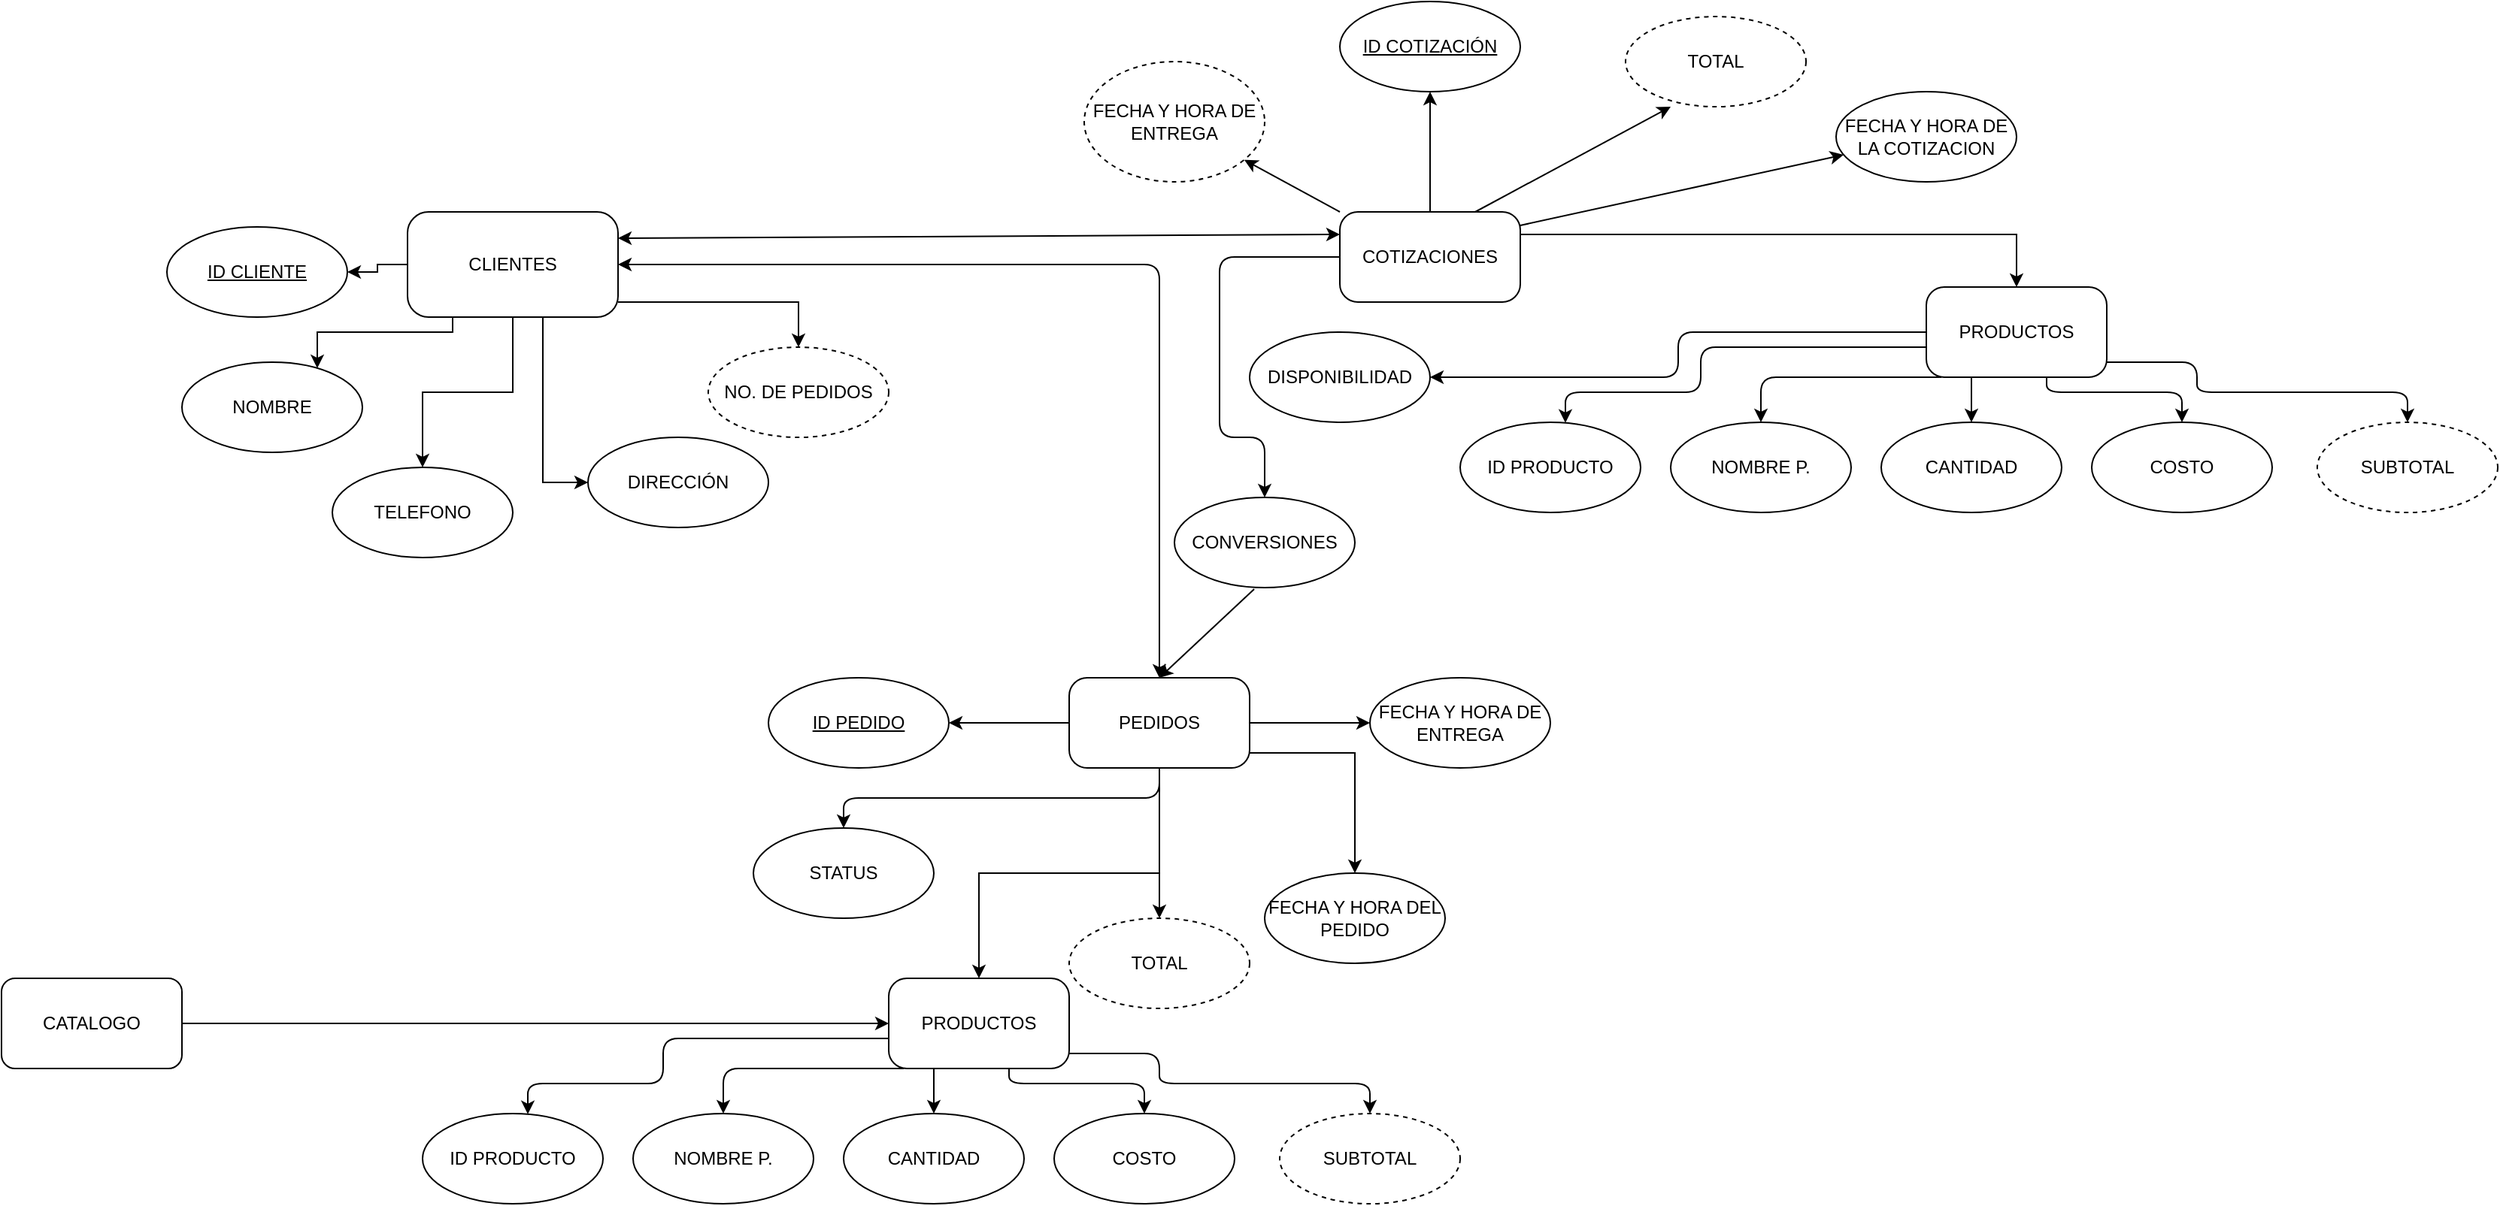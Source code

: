 <mxfile version="20.0.3" type="github">
  <diagram id="6HKOfY0stvO4wBqtCl6a" name="Page-1">
    <mxGraphModel dx="2249" dy="1969" grid="1" gridSize="10" guides="1" tooltips="1" connect="1" arrows="1" fold="1" page="1" pageScale="1" pageWidth="827" pageHeight="1169" math="0" shadow="0">
      <root>
        <mxCell id="0" />
        <mxCell id="1" parent="0" />
        <mxCell id="wt1IpO2e26Ng2IFVDibu-7" value="" style="edgeStyle=orthogonalEdgeStyle;rounded=0;orthogonalLoop=1;jettySize=auto;html=1;" edge="1" parent="1" source="wt1IpO2e26Ng2IFVDibu-1" target="wt1IpO2e26Ng2IFVDibu-6">
          <mxGeometry relative="1" as="geometry" />
        </mxCell>
        <mxCell id="wt1IpO2e26Ng2IFVDibu-9" value="" style="edgeStyle=orthogonalEdgeStyle;rounded=0;orthogonalLoop=1;jettySize=auto;html=1;" edge="1" parent="1" source="wt1IpO2e26Ng2IFVDibu-1" target="wt1IpO2e26Ng2IFVDibu-8">
          <mxGeometry relative="1" as="geometry">
            <Array as="points">
              <mxPoint x="180" y="110" />
              <mxPoint x="90" y="110" />
            </Array>
          </mxGeometry>
        </mxCell>
        <mxCell id="wt1IpO2e26Ng2IFVDibu-11" value="" style="edgeStyle=orthogonalEdgeStyle;rounded=0;orthogonalLoop=1;jettySize=auto;html=1;" edge="1" parent="1" source="wt1IpO2e26Ng2IFVDibu-1" target="wt1IpO2e26Ng2IFVDibu-10">
          <mxGeometry relative="1" as="geometry" />
        </mxCell>
        <mxCell id="wt1IpO2e26Ng2IFVDibu-14" value="" style="edgeStyle=orthogonalEdgeStyle;rounded=0;orthogonalLoop=1;jettySize=auto;html=1;" edge="1" parent="1" source="wt1IpO2e26Ng2IFVDibu-1" target="wt1IpO2e26Ng2IFVDibu-13">
          <mxGeometry relative="1" as="geometry">
            <Array as="points">
              <mxPoint x="240" y="210" />
            </Array>
          </mxGeometry>
        </mxCell>
        <mxCell id="wt1IpO2e26Ng2IFVDibu-16" value="" style="edgeStyle=orthogonalEdgeStyle;rounded=0;orthogonalLoop=1;jettySize=auto;html=1;" edge="1" parent="1" source="wt1IpO2e26Ng2IFVDibu-1" target="wt1IpO2e26Ng2IFVDibu-15">
          <mxGeometry relative="1" as="geometry">
            <Array as="points">
              <mxPoint x="410" y="90" />
            </Array>
          </mxGeometry>
        </mxCell>
        <mxCell id="wt1IpO2e26Ng2IFVDibu-17" style="edgeStyle=orthogonalEdgeStyle;rounded=0;orthogonalLoop=1;jettySize=auto;html=1;exitX=0.5;exitY=0;exitDx=0;exitDy=0;" edge="1" parent="1" source="wt1IpO2e26Ng2IFVDibu-1">
          <mxGeometry relative="1" as="geometry">
            <mxPoint x="220" y="40" as="targetPoint" />
          </mxGeometry>
        </mxCell>
        <mxCell id="wt1IpO2e26Ng2IFVDibu-1" value="CLIENTES" style="rounded=1;whiteSpace=wrap;html=1;arcSize=20;" vertex="1" parent="1">
          <mxGeometry x="150" y="30" width="140" height="70" as="geometry" />
        </mxCell>
        <mxCell id="wt1IpO2e26Ng2IFVDibu-19" value="" style="edgeStyle=orthogonalEdgeStyle;rounded=0;orthogonalLoop=1;jettySize=auto;html=1;" edge="1" parent="1" source="wt1IpO2e26Ng2IFVDibu-2" target="wt1IpO2e26Ng2IFVDibu-18">
          <mxGeometry relative="1" as="geometry" />
        </mxCell>
        <mxCell id="wt1IpO2e26Ng2IFVDibu-21" value="" style="edgeStyle=orthogonalEdgeStyle;rounded=0;orthogonalLoop=1;jettySize=auto;html=1;" edge="1" parent="1" source="wt1IpO2e26Ng2IFVDibu-2" target="wt1IpO2e26Ng2IFVDibu-20">
          <mxGeometry relative="1" as="geometry">
            <Array as="points">
              <mxPoint x="780" y="390" />
            </Array>
          </mxGeometry>
        </mxCell>
        <mxCell id="wt1IpO2e26Ng2IFVDibu-23" value="" style="edgeStyle=orthogonalEdgeStyle;rounded=0;orthogonalLoop=1;jettySize=auto;html=1;" edge="1" parent="1" source="wt1IpO2e26Ng2IFVDibu-2" target="wt1IpO2e26Ng2IFVDibu-22">
          <mxGeometry relative="1" as="geometry" />
        </mxCell>
        <mxCell id="wt1IpO2e26Ng2IFVDibu-27" value="" style="edgeStyle=orthogonalEdgeStyle;rounded=0;orthogonalLoop=1;jettySize=auto;html=1;" edge="1" parent="1" source="wt1IpO2e26Ng2IFVDibu-2" target="wt1IpO2e26Ng2IFVDibu-26">
          <mxGeometry relative="1" as="geometry" />
        </mxCell>
        <mxCell id="wt1IpO2e26Ng2IFVDibu-49" value="" style="edgeStyle=orthogonalEdgeStyle;rounded=1;jumpStyle=gap;orthogonalLoop=1;jettySize=auto;html=1;" edge="1" parent="1" source="wt1IpO2e26Ng2IFVDibu-2" target="wt1IpO2e26Ng2IFVDibu-48">
          <mxGeometry relative="1" as="geometry" />
        </mxCell>
        <mxCell id="wt1IpO2e26Ng2IFVDibu-52" value="" style="edgeStyle=orthogonalEdgeStyle;rounded=1;jumpStyle=gap;orthogonalLoop=1;jettySize=auto;html=1;" edge="1" parent="1" source="wt1IpO2e26Ng2IFVDibu-2" target="wt1IpO2e26Ng2IFVDibu-51">
          <mxGeometry relative="1" as="geometry">
            <Array as="points">
              <mxPoint x="650" y="420" />
              <mxPoint x="440" y="420" />
            </Array>
          </mxGeometry>
        </mxCell>
        <mxCell id="wt1IpO2e26Ng2IFVDibu-2" value="PEDIDOS" style="whiteSpace=wrap;html=1;rounded=1;arcSize=20;" vertex="1" parent="1">
          <mxGeometry x="590" y="340" width="120" height="60" as="geometry" />
        </mxCell>
        <mxCell id="wt1IpO2e26Ng2IFVDibu-6" value="&lt;u&gt;ID CLIENTE&lt;/u&gt;" style="ellipse;whiteSpace=wrap;html=1;rounded=1;arcSize=20;" vertex="1" parent="1">
          <mxGeometry x="-10" y="40" width="120" height="60" as="geometry" />
        </mxCell>
        <mxCell id="wt1IpO2e26Ng2IFVDibu-8" value="NOMBRE" style="ellipse;whiteSpace=wrap;html=1;rounded=1;arcSize=20;" vertex="1" parent="1">
          <mxGeometry y="130" width="120" height="60" as="geometry" />
        </mxCell>
        <mxCell id="wt1IpO2e26Ng2IFVDibu-10" value="TELEFONO" style="ellipse;whiteSpace=wrap;html=1;rounded=1;arcSize=20;" vertex="1" parent="1">
          <mxGeometry x="100" y="200" width="120" height="60" as="geometry" />
        </mxCell>
        <mxCell id="wt1IpO2e26Ng2IFVDibu-13" value="DIRECCIÓN" style="ellipse;whiteSpace=wrap;html=1;rounded=1;arcSize=20;" vertex="1" parent="1">
          <mxGeometry x="270" y="180" width="120" height="60" as="geometry" />
        </mxCell>
        <mxCell id="wt1IpO2e26Ng2IFVDibu-15" value="NO. DE PEDIDOS" style="ellipse;whiteSpace=wrap;html=1;rounded=1;arcSize=20;dashed=1;" vertex="1" parent="1">
          <mxGeometry x="350" y="120" width="120" height="60" as="geometry" />
        </mxCell>
        <mxCell id="wt1IpO2e26Ng2IFVDibu-18" value="&lt;u&gt;ID PEDIDO&lt;/u&gt;" style="ellipse;whiteSpace=wrap;html=1;rounded=1;arcSize=20;" vertex="1" parent="1">
          <mxGeometry x="390" y="340" width="120" height="60" as="geometry" />
        </mxCell>
        <mxCell id="wt1IpO2e26Ng2IFVDibu-20" value="FECHA Y HORA DEL PEDIDO" style="ellipse;whiteSpace=wrap;html=1;rounded=1;arcSize=20;" vertex="1" parent="1">
          <mxGeometry x="720" y="470" width="120" height="60" as="geometry" />
        </mxCell>
        <mxCell id="wt1IpO2e26Ng2IFVDibu-22" value="FECHA Y HORA DE ENTREGA" style="ellipse;whiteSpace=wrap;html=1;rounded=1;arcSize=20;" vertex="1" parent="1">
          <mxGeometry x="790" y="340" width="120" height="60" as="geometry" />
        </mxCell>
        <mxCell id="wt1IpO2e26Ng2IFVDibu-38" value="" style="edgeStyle=orthogonalEdgeStyle;rounded=1;jumpStyle=gap;orthogonalLoop=1;jettySize=auto;html=1;" edge="1" parent="1" source="wt1IpO2e26Ng2IFVDibu-26" target="wt1IpO2e26Ng2IFVDibu-37">
          <mxGeometry relative="1" as="geometry">
            <Array as="points">
              <mxPoint x="320" y="580" />
              <mxPoint x="320" y="610" />
              <mxPoint x="230" y="610" />
            </Array>
          </mxGeometry>
        </mxCell>
        <mxCell id="wt1IpO2e26Ng2IFVDibu-43" value="" style="edgeStyle=orthogonalEdgeStyle;rounded=1;jumpStyle=gap;orthogonalLoop=1;jettySize=auto;html=1;" edge="1" parent="1" source="wt1IpO2e26Ng2IFVDibu-26" target="wt1IpO2e26Ng2IFVDibu-42">
          <mxGeometry relative="1" as="geometry">
            <Array as="points">
              <mxPoint x="500" y="610" />
              <mxPoint x="500" y="610" />
            </Array>
          </mxGeometry>
        </mxCell>
        <mxCell id="wt1IpO2e26Ng2IFVDibu-45" value="" style="edgeStyle=orthogonalEdgeStyle;rounded=1;jumpStyle=gap;orthogonalLoop=1;jettySize=auto;html=1;" edge="1" parent="1" source="wt1IpO2e26Ng2IFVDibu-26" target="wt1IpO2e26Ng2IFVDibu-44">
          <mxGeometry relative="1" as="geometry">
            <Array as="points">
              <mxPoint x="550" y="610" />
              <mxPoint x="640" y="610" />
            </Array>
          </mxGeometry>
        </mxCell>
        <mxCell id="wt1IpO2e26Ng2IFVDibu-47" value="" style="edgeStyle=orthogonalEdgeStyle;rounded=1;jumpStyle=gap;orthogonalLoop=1;jettySize=auto;html=1;" edge="1" parent="1" source="wt1IpO2e26Ng2IFVDibu-26" target="wt1IpO2e26Ng2IFVDibu-46">
          <mxGeometry relative="1" as="geometry">
            <Array as="points">
              <mxPoint x="650" y="590" />
              <mxPoint x="650" y="610" />
              <mxPoint x="790" y="610" />
            </Array>
          </mxGeometry>
        </mxCell>
        <mxCell id="wt1IpO2e26Ng2IFVDibu-26" value="PRODUCTOS" style="whiteSpace=wrap;html=1;rounded=1;arcSize=20;" vertex="1" parent="1">
          <mxGeometry x="470" y="540" width="120" height="60" as="geometry" />
        </mxCell>
        <mxCell id="wt1IpO2e26Ng2IFVDibu-30" style="edgeStyle=orthogonalEdgeStyle;rounded=0;orthogonalLoop=1;jettySize=auto;html=1;exitX=1;exitY=0.5;exitDx=0;exitDy=0;" edge="1" parent="1" source="wt1IpO2e26Ng2IFVDibu-28" target="wt1IpO2e26Ng2IFVDibu-26">
          <mxGeometry relative="1" as="geometry" />
        </mxCell>
        <mxCell id="wt1IpO2e26Ng2IFVDibu-28" value="CATALOGO" style="rounded=1;whiteSpace=wrap;html=1;" vertex="1" parent="1">
          <mxGeometry x="-120" y="540" width="120" height="60" as="geometry" />
        </mxCell>
        <mxCell id="wt1IpO2e26Ng2IFVDibu-34" value="" style="endArrow=classic;startArrow=classic;html=1;rounded=1;jumpStyle=gap;exitX=1;exitY=0.5;exitDx=0;exitDy=0;entryX=0.5;entryY=0;entryDx=0;entryDy=0;" edge="1" parent="1" source="wt1IpO2e26Ng2IFVDibu-1" target="wt1IpO2e26Ng2IFVDibu-2">
          <mxGeometry width="50" height="50" relative="1" as="geometry">
            <mxPoint x="390" y="420" as="sourcePoint" />
            <mxPoint x="440" y="370" as="targetPoint" />
            <Array as="points">
              <mxPoint x="650" y="65" />
            </Array>
          </mxGeometry>
        </mxCell>
        <mxCell id="wt1IpO2e26Ng2IFVDibu-54" value="" style="edgeStyle=orthogonalEdgeStyle;rounded=1;jumpStyle=gap;orthogonalLoop=1;jettySize=auto;html=1;" edge="1" parent="1" source="wt1IpO2e26Ng2IFVDibu-35" target="wt1IpO2e26Ng2IFVDibu-53">
          <mxGeometry relative="1" as="geometry" />
        </mxCell>
        <mxCell id="wt1IpO2e26Ng2IFVDibu-83" value="" style="edgeStyle=orthogonalEdgeStyle;rounded=1;jumpStyle=gap;orthogonalLoop=1;jettySize=auto;html=1;entryX=0.5;entryY=0;entryDx=0;entryDy=0;" edge="1" parent="1" source="wt1IpO2e26Ng2IFVDibu-35" target="wt1IpO2e26Ng2IFVDibu-82">
          <mxGeometry relative="1" as="geometry">
            <mxPoint x="690" y="180" as="targetPoint" />
            <Array as="points">
              <mxPoint x="690" y="60" />
              <mxPoint x="690" y="180" />
              <mxPoint x="720" y="180" />
            </Array>
          </mxGeometry>
        </mxCell>
        <mxCell id="wt1IpO2e26Ng2IFVDibu-35" value="COTIZACIONES" style="whiteSpace=wrap;html=1;rounded=1;arcSize=20;" vertex="1" parent="1">
          <mxGeometry x="770" y="30" width="120" height="60" as="geometry" />
        </mxCell>
        <mxCell id="wt1IpO2e26Ng2IFVDibu-37" value="ID PRODUCTO" style="ellipse;whiteSpace=wrap;html=1;rounded=1;arcSize=20;" vertex="1" parent="1">
          <mxGeometry x="160" y="630" width="120" height="60" as="geometry" />
        </mxCell>
        <mxCell id="wt1IpO2e26Ng2IFVDibu-39" value="NOMBRE P." style="ellipse;whiteSpace=wrap;html=1;rounded=1;arcSize=20;" vertex="1" parent="1">
          <mxGeometry x="300" y="630" width="120" height="60" as="geometry" />
        </mxCell>
        <mxCell id="wt1IpO2e26Ng2IFVDibu-40" value="" style="edgeStyle=orthogonalEdgeStyle;rounded=1;jumpStyle=gap;orthogonalLoop=1;jettySize=auto;html=1;entryX=0.5;entryY=0;entryDx=0;entryDy=0;" edge="1" parent="1" target="wt1IpO2e26Ng2IFVDibu-39">
          <mxGeometry relative="1" as="geometry">
            <mxPoint x="480" y="600" as="sourcePoint" />
            <mxPoint x="400" y="640" as="targetPoint" />
            <Array as="points">
              <mxPoint x="360" y="600" />
            </Array>
          </mxGeometry>
        </mxCell>
        <mxCell id="wt1IpO2e26Ng2IFVDibu-42" value="CANTIDAD" style="ellipse;whiteSpace=wrap;html=1;rounded=1;arcSize=20;" vertex="1" parent="1">
          <mxGeometry x="440" y="630" width="120" height="60" as="geometry" />
        </mxCell>
        <mxCell id="wt1IpO2e26Ng2IFVDibu-44" value="COSTO" style="ellipse;whiteSpace=wrap;html=1;rounded=1;arcSize=20;" vertex="1" parent="1">
          <mxGeometry x="580" y="630" width="120" height="60" as="geometry" />
        </mxCell>
        <mxCell id="wt1IpO2e26Ng2IFVDibu-46" value="SUBTOTAL" style="ellipse;whiteSpace=wrap;html=1;rounded=1;arcSize=20;dashed=1;" vertex="1" parent="1">
          <mxGeometry x="730" y="630" width="120" height="60" as="geometry" />
        </mxCell>
        <mxCell id="wt1IpO2e26Ng2IFVDibu-48" value="TOTAL" style="ellipse;whiteSpace=wrap;html=1;rounded=1;arcSize=20;dashed=1;" vertex="1" parent="1">
          <mxGeometry x="590" y="500" width="120" height="60" as="geometry" />
        </mxCell>
        <mxCell id="wt1IpO2e26Ng2IFVDibu-51" value="STATUS" style="ellipse;whiteSpace=wrap;html=1;rounded=1;arcSize=20;" vertex="1" parent="1">
          <mxGeometry x="380" y="440" width="120" height="60" as="geometry" />
        </mxCell>
        <mxCell id="wt1IpO2e26Ng2IFVDibu-53" value="ID COTIZACIÓN" style="ellipse;whiteSpace=wrap;html=1;rounded=1;arcSize=20;fontStyle=4" vertex="1" parent="1">
          <mxGeometry x="770" y="-110" width="120" height="60" as="geometry" />
        </mxCell>
        <mxCell id="wt1IpO2e26Ng2IFVDibu-58" value="" style="edgeStyle=orthogonalEdgeStyle;rounded=0;orthogonalLoop=1;jettySize=auto;html=1;exitX=1;exitY=0.25;exitDx=0;exitDy=0;" edge="1" parent="1" target="wt1IpO2e26Ng2IFVDibu-66" source="wt1IpO2e26Ng2IFVDibu-35">
          <mxGeometry relative="1" as="geometry">
            <mxPoint x="1340" y="-60" as="sourcePoint" />
            <Array as="points">
              <mxPoint x="1220" y="45" />
            </Array>
          </mxGeometry>
        </mxCell>
        <mxCell id="wt1IpO2e26Ng2IFVDibu-61" value="FECHA Y HORA DE&lt;br&gt;LA COTIZACION" style="ellipse;whiteSpace=wrap;html=1;rounded=1;arcSize=20;" vertex="1" parent="1">
          <mxGeometry x="1100" y="-50" width="120" height="60" as="geometry" />
        </mxCell>
        <mxCell id="wt1IpO2e26Ng2IFVDibu-62" value="" style="edgeStyle=orthogonalEdgeStyle;rounded=1;jumpStyle=gap;orthogonalLoop=1;jettySize=auto;html=1;" edge="1" parent="1" source="wt1IpO2e26Ng2IFVDibu-66">
          <mxGeometry relative="1" as="geometry">
            <mxPoint x="920" y="170.42" as="targetPoint" />
            <Array as="points">
              <mxPoint x="1010" y="120" />
              <mxPoint x="1010" y="150" />
              <mxPoint x="920" y="150" />
            </Array>
          </mxGeometry>
        </mxCell>
        <mxCell id="wt1IpO2e26Ng2IFVDibu-63" value="" style="edgeStyle=orthogonalEdgeStyle;rounded=1;jumpStyle=gap;orthogonalLoop=1;jettySize=auto;html=1;" edge="1" parent="1" source="wt1IpO2e26Ng2IFVDibu-66">
          <mxGeometry relative="1" as="geometry">
            <mxPoint x="1190" y="170" as="targetPoint" />
            <Array as="points">
              <mxPoint x="1190" y="150" />
              <mxPoint x="1190" y="150" />
            </Array>
          </mxGeometry>
        </mxCell>
        <mxCell id="wt1IpO2e26Ng2IFVDibu-64" value="" style="edgeStyle=orthogonalEdgeStyle;rounded=1;jumpStyle=gap;orthogonalLoop=1;jettySize=auto;html=1;" edge="1" parent="1" source="wt1IpO2e26Ng2IFVDibu-66">
          <mxGeometry relative="1" as="geometry">
            <mxPoint x="1330" y="170" as="targetPoint" />
            <Array as="points">
              <mxPoint x="1240" y="150" />
              <mxPoint x="1330" y="150" />
            </Array>
          </mxGeometry>
        </mxCell>
        <mxCell id="wt1IpO2e26Ng2IFVDibu-65" value="" style="edgeStyle=orthogonalEdgeStyle;rounded=1;jumpStyle=gap;orthogonalLoop=1;jettySize=auto;html=1;" edge="1" parent="1" source="wt1IpO2e26Ng2IFVDibu-66">
          <mxGeometry relative="1" as="geometry">
            <mxPoint x="1480" y="170" as="targetPoint" />
            <Array as="points">
              <mxPoint x="1340" y="130" />
              <mxPoint x="1340" y="150" />
              <mxPoint x="1480" y="150" />
            </Array>
          </mxGeometry>
        </mxCell>
        <mxCell id="wt1IpO2e26Ng2IFVDibu-78" value="" style="edgeStyle=orthogonalEdgeStyle;rounded=1;jumpStyle=gap;orthogonalLoop=1;jettySize=auto;html=1;" edge="1" parent="1" source="wt1IpO2e26Ng2IFVDibu-66" target="wt1IpO2e26Ng2IFVDibu-77">
          <mxGeometry relative="1" as="geometry" />
        </mxCell>
        <mxCell id="wt1IpO2e26Ng2IFVDibu-66" value="PRODUCTOS" style="whiteSpace=wrap;html=1;rounded=1;arcSize=20;" vertex="1" parent="1">
          <mxGeometry x="1160" y="80" width="120" height="60" as="geometry" />
        </mxCell>
        <mxCell id="wt1IpO2e26Ng2IFVDibu-67" value="" style="edgeStyle=orthogonalEdgeStyle;rounded=1;jumpStyle=gap;orthogonalLoop=1;jettySize=auto;html=1;entryX=0.5;entryY=0;entryDx=0;entryDy=0;" edge="1" parent="1">
          <mxGeometry relative="1" as="geometry">
            <mxPoint x="1170" y="140" as="sourcePoint" />
            <mxPoint x="1050" y="170" as="targetPoint" />
            <Array as="points">
              <mxPoint x="1050" y="140" />
            </Array>
          </mxGeometry>
        </mxCell>
        <mxCell id="wt1IpO2e26Ng2IFVDibu-68" value="TOTAL" style="ellipse;whiteSpace=wrap;html=1;rounded=1;arcSize=20;dashed=1;" vertex="1" parent="1">
          <mxGeometry x="960" y="-100" width="120" height="60" as="geometry" />
        </mxCell>
        <mxCell id="wt1IpO2e26Ng2IFVDibu-70" value="" style="endArrow=classic;html=1;rounded=1;jumpStyle=gap;entryX=0.25;entryY=1;entryDx=0;entryDy=0;entryPerimeter=0;exitX=0.75;exitY=0;exitDx=0;exitDy=0;" edge="1" parent="1" source="wt1IpO2e26Ng2IFVDibu-35" target="wt1IpO2e26Ng2IFVDibu-68">
          <mxGeometry width="50" height="50" relative="1" as="geometry">
            <mxPoint x="1210" y="80" as="sourcePoint" />
            <mxPoint x="1260" y="30" as="targetPoint" />
          </mxGeometry>
        </mxCell>
        <mxCell id="wt1IpO2e26Ng2IFVDibu-71" value="" style="endArrow=classic;html=1;rounded=1;jumpStyle=gap;exitX=1;exitY=0.15;exitDx=0;exitDy=0;exitPerimeter=0;" edge="1" parent="1" source="wt1IpO2e26Ng2IFVDibu-35" target="wt1IpO2e26Ng2IFVDibu-61">
          <mxGeometry width="50" height="50" relative="1" as="geometry">
            <mxPoint x="1210" y="80" as="sourcePoint" />
            <mxPoint x="1260" y="30" as="targetPoint" />
          </mxGeometry>
        </mxCell>
        <mxCell id="wt1IpO2e26Ng2IFVDibu-72" value="ID PRODUCTO" style="ellipse;whiteSpace=wrap;html=1;rounded=1;arcSize=20;" vertex="1" parent="1">
          <mxGeometry x="850" y="170" width="120" height="60" as="geometry" />
        </mxCell>
        <mxCell id="wt1IpO2e26Ng2IFVDibu-73" value="NOMBRE P." style="ellipse;whiteSpace=wrap;html=1;rounded=1;arcSize=20;" vertex="1" parent="1">
          <mxGeometry x="990" y="170" width="120" height="60" as="geometry" />
        </mxCell>
        <mxCell id="wt1IpO2e26Ng2IFVDibu-74" value="CANTIDAD" style="ellipse;whiteSpace=wrap;html=1;rounded=1;arcSize=20;" vertex="1" parent="1">
          <mxGeometry x="1130" y="170" width="120" height="60" as="geometry" />
        </mxCell>
        <mxCell id="wt1IpO2e26Ng2IFVDibu-75" value="COSTO" style="ellipse;whiteSpace=wrap;html=1;rounded=1;arcSize=20;" vertex="1" parent="1">
          <mxGeometry x="1270" y="170" width="120" height="60" as="geometry" />
        </mxCell>
        <mxCell id="wt1IpO2e26Ng2IFVDibu-76" value="SUBTOTAL" style="ellipse;whiteSpace=wrap;html=1;rounded=1;arcSize=20;dashed=1;" vertex="1" parent="1">
          <mxGeometry x="1420" y="170" width="120" height="60" as="geometry" />
        </mxCell>
        <mxCell id="wt1IpO2e26Ng2IFVDibu-77" value="DISPONIBILIDAD" style="ellipse;whiteSpace=wrap;html=1;rounded=1;arcSize=20;" vertex="1" parent="1">
          <mxGeometry x="710" y="110" width="120" height="60" as="geometry" />
        </mxCell>
        <mxCell id="wt1IpO2e26Ng2IFVDibu-79" value="" style="endArrow=classic;startArrow=classic;html=1;rounded=1;jumpStyle=gap;entryX=0;entryY=0.25;entryDx=0;entryDy=0;exitX=1;exitY=0.25;exitDx=0;exitDy=0;" edge="1" parent="1" source="wt1IpO2e26Ng2IFVDibu-1" target="wt1IpO2e26Ng2IFVDibu-35">
          <mxGeometry width="50" height="50" relative="1" as="geometry">
            <mxPoint x="630" y="50" as="sourcePoint" />
            <mxPoint x="680" as="targetPoint" />
          </mxGeometry>
        </mxCell>
        <mxCell id="wt1IpO2e26Ng2IFVDibu-80" value="" style="endArrow=classic;html=1;rounded=1;jumpStyle=gap;exitX=0;exitY=0;exitDx=0;exitDy=0;" edge="1" parent="1" source="wt1IpO2e26Ng2IFVDibu-35" target="wt1IpO2e26Ng2IFVDibu-81">
          <mxGeometry width="50" height="50" relative="1" as="geometry">
            <mxPoint x="610" y="80" as="sourcePoint" />
            <mxPoint x="660" y="-30" as="targetPoint" />
          </mxGeometry>
        </mxCell>
        <mxCell id="wt1IpO2e26Ng2IFVDibu-81" value="FECHA Y HORA DE ENTREGA" style="ellipse;whiteSpace=wrap;html=1;dashed=1;" vertex="1" parent="1">
          <mxGeometry x="600" y="-70" width="120" height="80" as="geometry" />
        </mxCell>
        <mxCell id="wt1IpO2e26Ng2IFVDibu-82" value="CONVERSIONES" style="ellipse;whiteSpace=wrap;html=1;rounded=1;arcSize=20;" vertex="1" parent="1">
          <mxGeometry x="660" y="220" width="120" height="60" as="geometry" />
        </mxCell>
        <mxCell id="wt1IpO2e26Ng2IFVDibu-84" value="" style="endArrow=classic;html=1;rounded=1;jumpStyle=gap;exitX=0.442;exitY=1.017;exitDx=0;exitDy=0;exitPerimeter=0;entryX=0.5;entryY=0;entryDx=0;entryDy=0;" edge="1" parent="1" source="wt1IpO2e26Ng2IFVDibu-82" target="wt1IpO2e26Ng2IFVDibu-2">
          <mxGeometry width="50" height="50" relative="1" as="geometry">
            <mxPoint x="610" y="270" as="sourcePoint" />
            <mxPoint x="700" y="330" as="targetPoint" />
          </mxGeometry>
        </mxCell>
      </root>
    </mxGraphModel>
  </diagram>
</mxfile>
